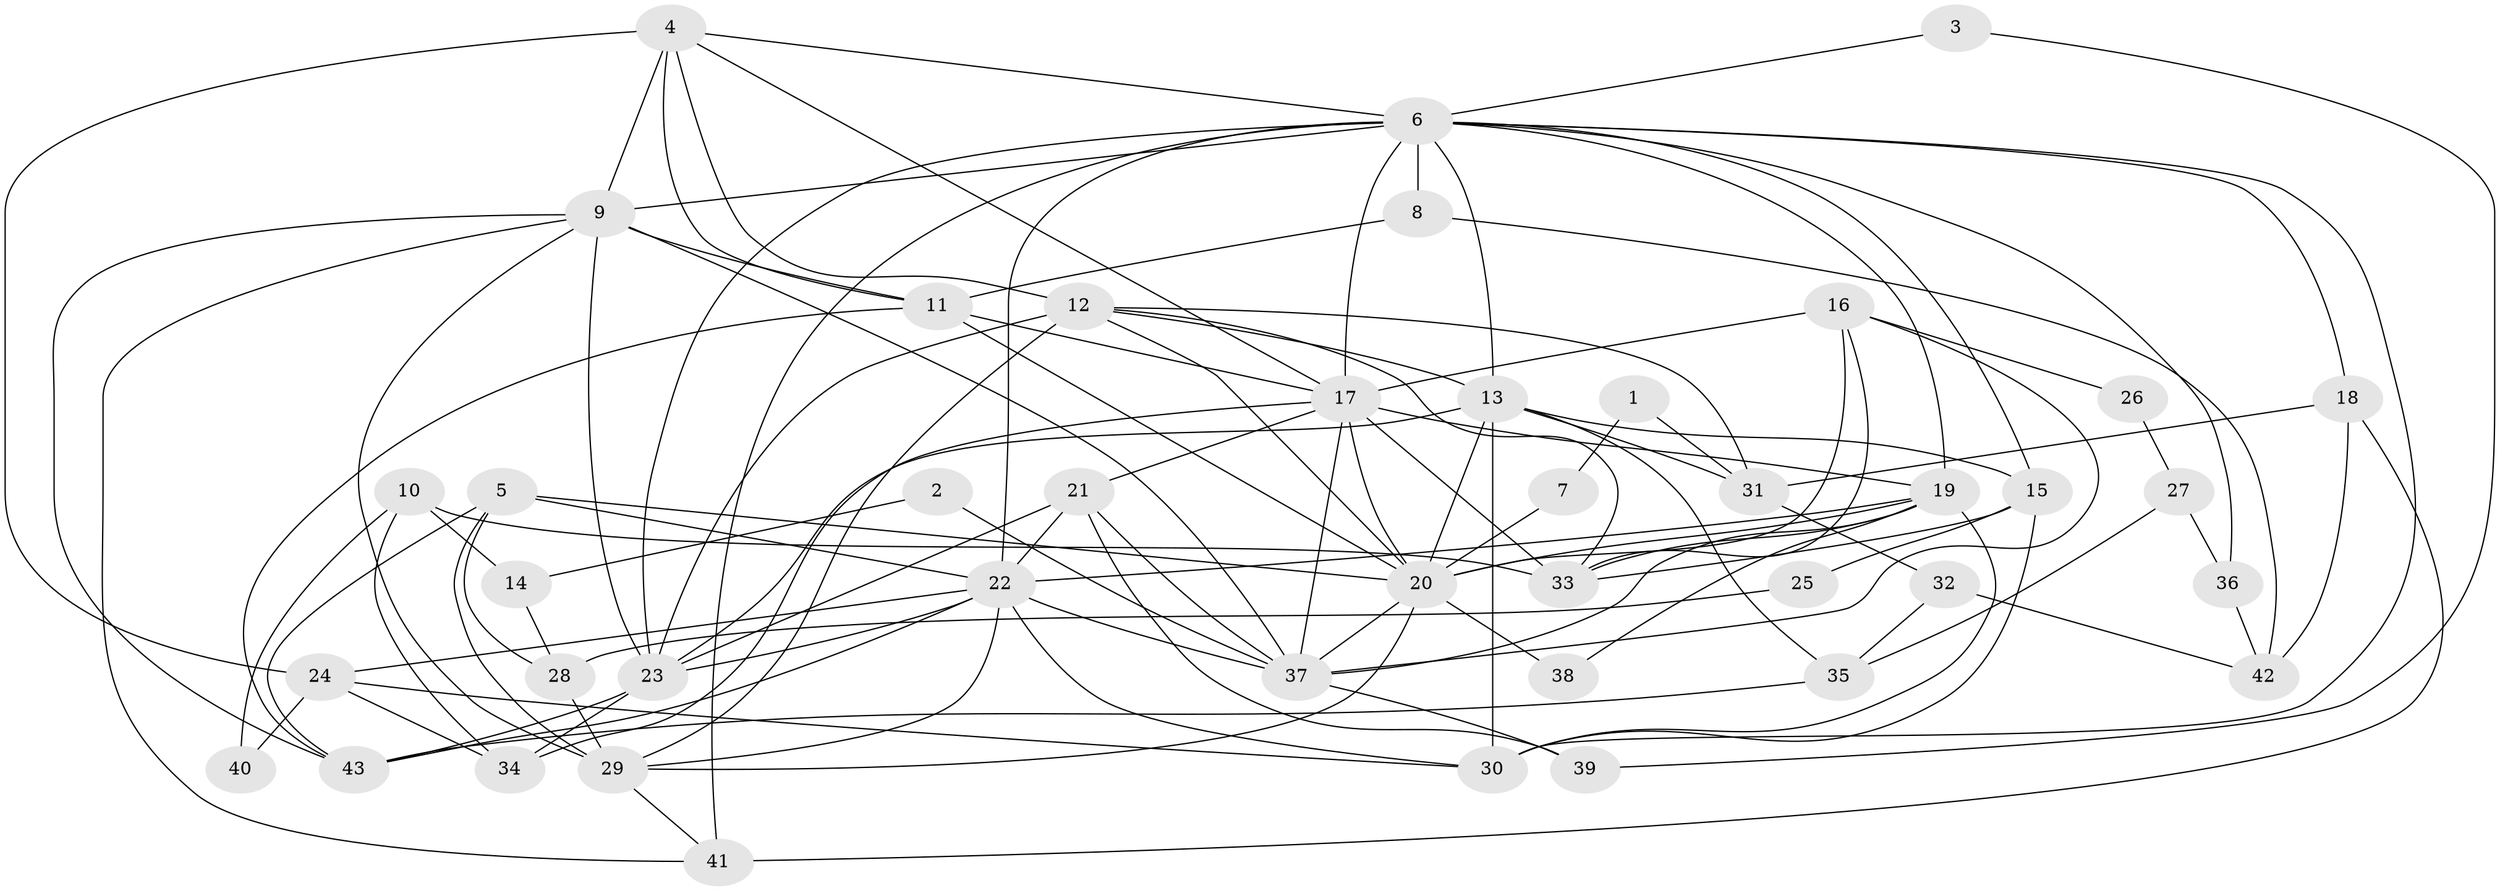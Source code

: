 // original degree distribution, {2: 0.06976744186046512, 4: 0.37209302325581395, 6: 0.08139534883720931, 3: 0.29069767441860467, 8: 0.011627906976744186, 5: 0.16279069767441862, 9: 0.011627906976744186}
// Generated by graph-tools (version 1.1) at 2025/51/03/04/25 22:51:11]
// undirected, 43 vertices, 111 edges
graph export_dot {
  node [color=gray90,style=filled];
  1;
  2;
  3;
  4;
  5;
  6;
  7;
  8;
  9;
  10;
  11;
  12;
  13;
  14;
  15;
  16;
  17;
  18;
  19;
  20;
  21;
  22;
  23;
  24;
  25;
  26;
  27;
  28;
  29;
  30;
  31;
  32;
  33;
  34;
  35;
  36;
  37;
  38;
  39;
  40;
  41;
  42;
  43;
  1 -- 7 [weight=1.0];
  1 -- 31 [weight=1.0];
  2 -- 14 [weight=1.0];
  2 -- 37 [weight=1.0];
  3 -- 6 [weight=1.0];
  3 -- 39 [weight=1.0];
  4 -- 6 [weight=1.0];
  4 -- 9 [weight=2.0];
  4 -- 11 [weight=1.0];
  4 -- 12 [weight=1.0];
  4 -- 17 [weight=1.0];
  4 -- 24 [weight=1.0];
  5 -- 20 [weight=1.0];
  5 -- 22 [weight=1.0];
  5 -- 28 [weight=1.0];
  5 -- 29 [weight=2.0];
  5 -- 43 [weight=1.0];
  6 -- 8 [weight=7.0];
  6 -- 9 [weight=1.0];
  6 -- 13 [weight=2.0];
  6 -- 15 [weight=2.0];
  6 -- 17 [weight=2.0];
  6 -- 18 [weight=1.0];
  6 -- 19 [weight=1.0];
  6 -- 22 [weight=1.0];
  6 -- 23 [weight=1.0];
  6 -- 30 [weight=1.0];
  6 -- 36 [weight=1.0];
  6 -- 41 [weight=1.0];
  7 -- 20 [weight=2.0];
  8 -- 11 [weight=3.0];
  8 -- 42 [weight=1.0];
  9 -- 11 [weight=1.0];
  9 -- 23 [weight=1.0];
  9 -- 29 [weight=1.0];
  9 -- 37 [weight=1.0];
  9 -- 41 [weight=1.0];
  9 -- 43 [weight=1.0];
  10 -- 14 [weight=1.0];
  10 -- 33 [weight=1.0];
  10 -- 34 [weight=1.0];
  10 -- 40 [weight=1.0];
  11 -- 17 [weight=1.0];
  11 -- 20 [weight=1.0];
  11 -- 43 [weight=1.0];
  12 -- 13 [weight=1.0];
  12 -- 20 [weight=1.0];
  12 -- 23 [weight=1.0];
  12 -- 29 [weight=1.0];
  12 -- 31 [weight=1.0];
  12 -- 33 [weight=1.0];
  13 -- 15 [weight=1.0];
  13 -- 20 [weight=1.0];
  13 -- 23 [weight=2.0];
  13 -- 30 [weight=1.0];
  13 -- 31 [weight=1.0];
  13 -- 35 [weight=1.0];
  14 -- 28 [weight=1.0];
  15 -- 25 [weight=1.0];
  15 -- 30 [weight=1.0];
  15 -- 33 [weight=1.0];
  16 -- 17 [weight=2.0];
  16 -- 20 [weight=1.0];
  16 -- 26 [weight=1.0];
  16 -- 33 [weight=1.0];
  16 -- 37 [weight=1.0];
  17 -- 19 [weight=1.0];
  17 -- 20 [weight=2.0];
  17 -- 21 [weight=1.0];
  17 -- 33 [weight=1.0];
  17 -- 34 [weight=1.0];
  17 -- 37 [weight=1.0];
  18 -- 31 [weight=1.0];
  18 -- 41 [weight=1.0];
  18 -- 42 [weight=1.0];
  19 -- 20 [weight=2.0];
  19 -- 22 [weight=1.0];
  19 -- 30 [weight=1.0];
  19 -- 33 [weight=1.0];
  19 -- 37 [weight=1.0];
  19 -- 38 [weight=1.0];
  20 -- 29 [weight=1.0];
  20 -- 37 [weight=1.0];
  20 -- 38 [weight=2.0];
  21 -- 22 [weight=1.0];
  21 -- 23 [weight=1.0];
  21 -- 37 [weight=1.0];
  21 -- 39 [weight=1.0];
  22 -- 23 [weight=1.0];
  22 -- 24 [weight=1.0];
  22 -- 29 [weight=1.0];
  22 -- 30 [weight=1.0];
  22 -- 37 [weight=1.0];
  22 -- 43 [weight=1.0];
  23 -- 34 [weight=1.0];
  23 -- 43 [weight=1.0];
  24 -- 30 [weight=1.0];
  24 -- 34 [weight=1.0];
  24 -- 40 [weight=1.0];
  25 -- 28 [weight=1.0];
  26 -- 27 [weight=1.0];
  27 -- 35 [weight=1.0];
  27 -- 36 [weight=1.0];
  28 -- 29 [weight=1.0];
  29 -- 41 [weight=1.0];
  31 -- 32 [weight=1.0];
  32 -- 35 [weight=1.0];
  32 -- 42 [weight=1.0];
  35 -- 43 [weight=1.0];
  36 -- 42 [weight=1.0];
  37 -- 39 [weight=1.0];
}
